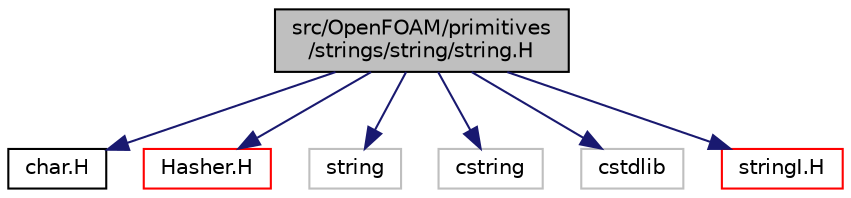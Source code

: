 digraph "src/OpenFOAM/primitives/strings/string/string.H"
{
  bgcolor="transparent";
  edge [fontname="Helvetica",fontsize="10",labelfontname="Helvetica",labelfontsize="10"];
  node [fontname="Helvetica",fontsize="10",shape=record];
  Node0 [label="src/OpenFOAM/primitives\l/strings/string/string.H",height=0.2,width=0.4,color="black", fillcolor="grey75", style="filled", fontcolor="black"];
  Node0 -> Node1 [color="midnightblue",fontsize="10",style="solid",fontname="Helvetica"];
  Node1 [label="char.H",height=0.2,width=0.4,color="black",URL="$a12932.html",tooltip="A character and a pointer to a character string. "];
  Node0 -> Node2 [color="midnightblue",fontsize="10",style="solid",fontname="Helvetica"];
  Node2 [label="Hasher.H",height=0.2,width=0.4,color="red",URL="$a13094.html",tooltip="Misc. hashing functions, mostly from Bob Jenkins. "];
  Node0 -> Node4 [color="midnightblue",fontsize="10",style="solid",fontname="Helvetica"];
  Node4 [label="string",height=0.2,width=0.4,color="grey75"];
  Node0 -> Node5 [color="midnightblue",fontsize="10",style="solid",fontname="Helvetica"];
  Node5 [label="cstring",height=0.2,width=0.4,color="grey75"];
  Node0 -> Node6 [color="midnightblue",fontsize="10",style="solid",fontname="Helvetica"];
  Node6 [label="cstdlib",height=0.2,width=0.4,color="grey75"];
  Node0 -> Node7 [color="midnightblue",fontsize="10",style="solid",fontname="Helvetica"];
  Node7 [label="stringI.H",height=0.2,width=0.4,color="red",URL="$a13493.html"];
}
